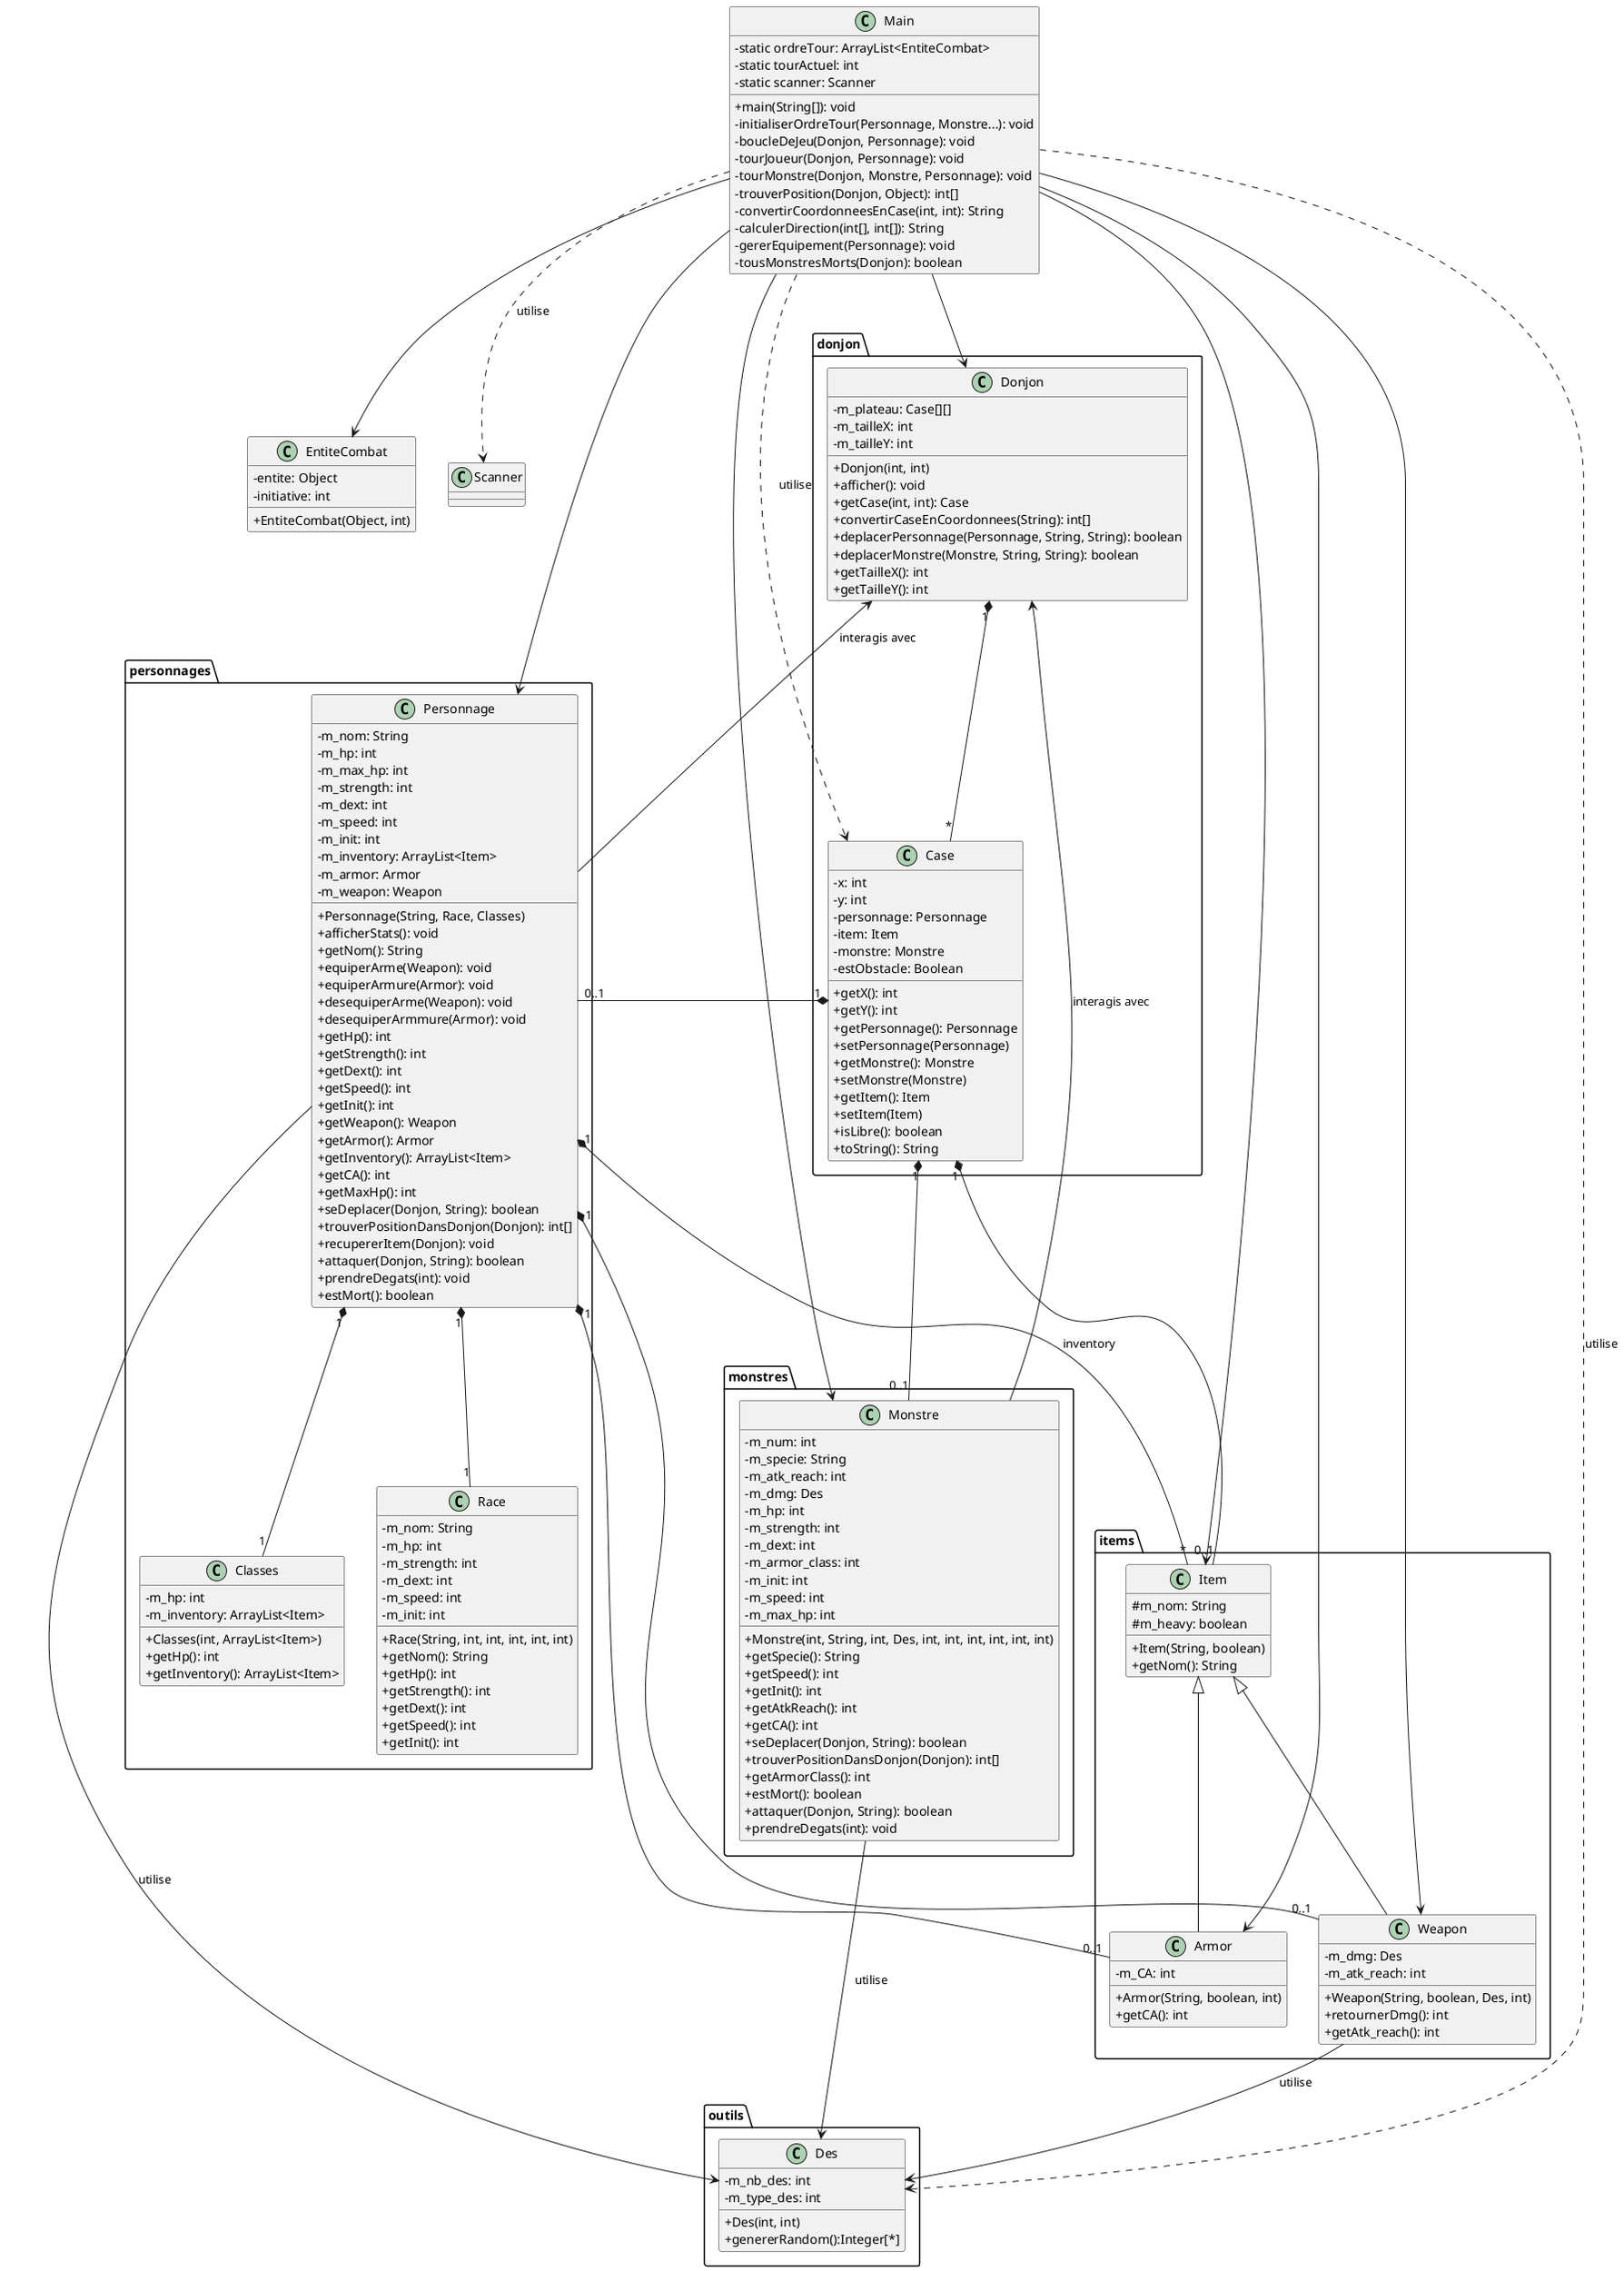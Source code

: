 @startuml
skinparam classAttributeIconSize 0

' Packages
package "donjon" {
    class Case {
        - x: int
        - y: int
        - personnage: Personnage
        - item: Item
        - monstre: Monstre
        - estObstacle: Boolean
        + getX(): int
        + getY(): int
        + getPersonnage(): Personnage
        + setPersonnage(Personnage)
        + getMonstre(): Monstre
        + setMonstre(Monstre)
        + getItem(): Item
        + setItem(Item)
        + isLibre(): boolean
        + toString(): String
    }

    class Donjon {
        - m_plateau: Case[][]
        - m_tailleX: int
        - m_tailleY: int
        + Donjon(int, int)
        + afficher(): void
        + getCase(int, int): Case
        + convertirCaseEnCoordonnees(String): int[]
        + deplacerPersonnage(Personnage, String, String): boolean
        + deplacerMonstre(Monstre, String, String): boolean
        + getTailleX(): int
        + getTailleY(): int
    }
}

package "items" {
    class Item {
        # m_nom: String
        # m_heavy: boolean
        + Item(String, boolean)
        + getNom(): String
    }

    class Weapon {
        - m_dmg: Des
        - m_atk_reach: int
        + Weapon(String, boolean, Des, int)
        + retournerDmg(): int
        + getAtk_reach(): int
    }

    class Armor {
        - m_CA: int
        + Armor(String, boolean, int)
        + getCA(): int
    }
}

package "monstres" {
    class Monstre {
        - m_num: int
        - m_specie: String
        - m_atk_reach: int
        - m_dmg: Des
        - m_hp: int
        - m_strength: int
        - m_dext: int
        - m_armor_class: int
        - m_init: int
        - m_speed: int
        - m_max_hp: int
        + Monstre(int, String, int, Des, int, int, int, int, int, int)
        + getSpecie(): String
        + getSpeed(): int
        + getInit(): int
        + getAtkReach(): int
        + getCA(): int
        + seDeplacer(Donjon, String): boolean
        + trouverPositionDansDonjon(Donjon): int[]
        + getArmorClass(): int
        + estMort(): boolean
        + attaquer(Donjon, String): boolean
        + prendreDegats(int): void
    }
}

package "outils" {
    class Des {
        - m_nb_des: int
        - m_type_des: int
        + Des(int, int)
        + genererRandom():Integer[*]
    }
}

package "personnages" {
    class Personnage {
        - m_nom: String
        - m_hp: int
        - m_max_hp: int
        - m_strength: int
        - m_dext: int
        - m_speed: int
        - m_init: int
        - m_inventory: ArrayList<Item>
        - m_armor: Armor
        - m_weapon: Weapon
        + Personnage(String, Race, Classes)
        + afficherStats(): void
        + getNom(): String
        + equiperArme(Weapon): void
        + equiperArmure(Armor): void
        + desequiperArme(Weapon): void
        + desequiperArmmure(Armor): void
        + getHp(): int
        + getStrength(): int
        + getDext(): int
        + getSpeed(): int
        + getInit(): int
        + getWeapon(): Weapon
        + getArmor(): Armor
        + getInventory(): ArrayList<Item>
        + getCA(): int
        + getMaxHp(): int
        + seDeplacer(Donjon, String): boolean
        + trouverPositionDansDonjon(Donjon): int[]
        + recupererItem(Donjon): void
        + attaquer(Donjon, String): boolean
        + prendreDegats(int): void
        + estMort(): boolean
    }

    class Classes {
        - m_hp: int
        - m_inventory: ArrayList<Item>
        + Classes(int, ArrayList<Item>)
        + getHp(): int
        + getInventory(): ArrayList<Item>
    }

    class Race {
        - m_nom: String
        - m_hp: int
        - m_strength: int
        - m_dext: int
        - m_speed: int
        - m_init: int
        + Race(String, int, int, int, int, int)
        + getNom(): String
        + getHp(): int
        + getStrength(): int
        + getDext(): int
        + getSpeed(): int
        + getInit(): int
    }
}

' Classe Main (en dehors des packages)
class Main {
    - static ordreTour: ArrayList<EntiteCombat>
    - static tourActuel: int
    - static scanner: Scanner
    + main(String[]): void
    - initialiserOrdreTour(Personnage, Monstre...): void
    - boucleDeJeu(Donjon, Personnage): void
    - tourJoueur(Donjon, Personnage): void
    - tourMonstre(Donjon, Monstre, Personnage): void
    - trouverPosition(Donjon, Object): int[]
    - convertirCoordonneesEnCase(int, int): String
    - calculerDirection(int[], int[]): String
    - gererEquipement(Personnage): void
    - tousMonstresMorts(Donjon): boolean
}

class EntiteCombat {
    - entite: Object
    - initiative: int
    + EntiteCombat(Object, int)
}

' Relations
Item <|-- Weapon
Item <|-- Armor

Personnage "1" *-- "1" Race
Personnage "1" *-- "1" Classes
Personnage "1" *-- "0..1" Weapon
Personnage "1" *-- "0..1" Armor
Personnage "1" *-- "*" Item : inventory

Case "1" *-- "0..1" Personnage
Case "1" *-- "0..1" Monstre
Case "1" *-- "0..1" Item

Donjon "1" *-- "*" Case

Personnage --> Des : utilise
Monstre --> Des : utilise
Weapon --> Des : utilise

Personnage --> Donjon : interagis avec
Monstre --> Donjon : interagis avec

' Relations avec Main
Main --> Personnage
Main --> Monstre
Main --> Donjon
Main --> Item
Main --> Weapon
Main --> Armor
Main --> EntiteCombat

Main ..> Case : utilise
Main ..> Des : utilise
Main ..> Scanner : utilise
@enduml